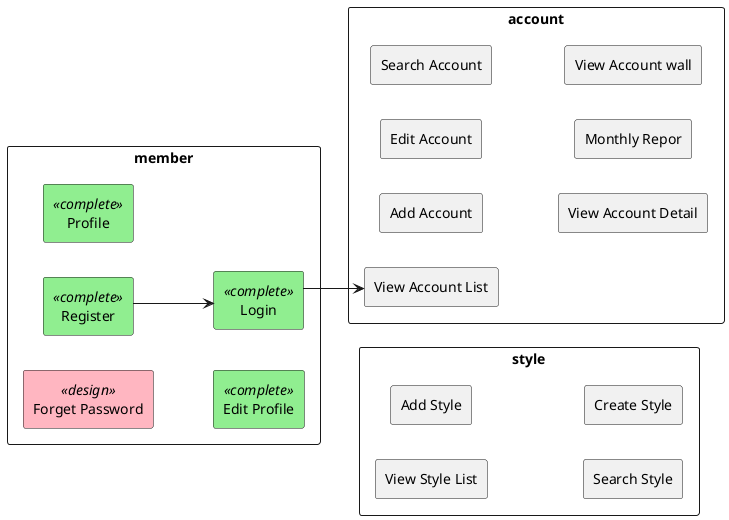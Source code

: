 @startuml
left to right direction
skinparam rectangle {
    BackgroundColor<<design>> LightPink
    BackgroundColor<<complete>> LightGreen
}
skinparam Linetype ortho
skinparam packageStyle rectangle
package member{
    rectangle "Login" <<complete>> as login
    rectangle "Register" <<complete>> as register
    rectangle "Forget Password" <<design>> as forgetPw
    rectangle "Profile" <<complete>> as userProfile
    rectangle "Edit Profile" <<complete>> as editProfile
}

package account{
    rectangle "View Account List" as viewAccountList
    rectangle "Add Account" as addAccount
    rectangle "Edit Account" as editAccount
    rectangle "Search Account" as searchAccount
    rectangle "View Account Detail" as viewAccountDetail
    rectangle "Monthly Repor" as byMonth
    rectangle "View Account wall" as viewAccountWall
}

package style{
    rectangle "View Style List" as viewStyleList
    rectangle "Add Style" as addStyle
    rectangle "Search Style" as searchStyle
    rectangle "Create Style" as createStyle
}

register --> login
login --> viewAccountList
@enduml